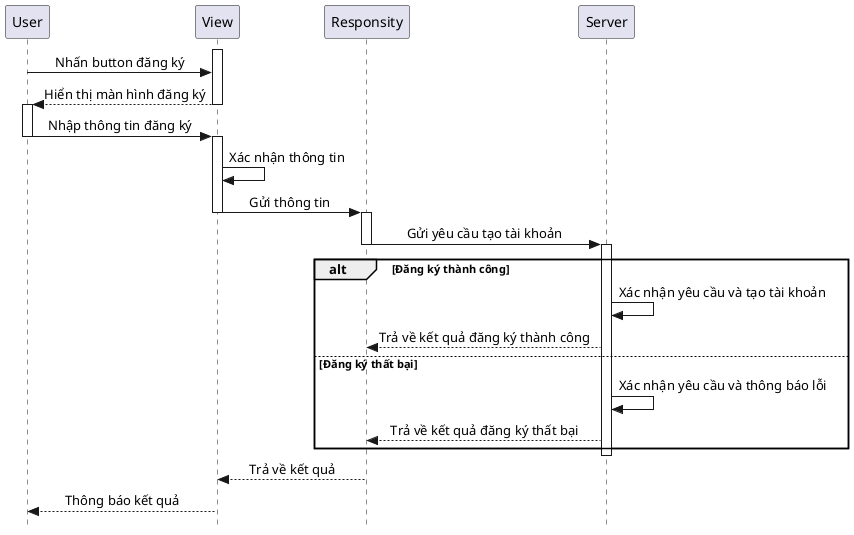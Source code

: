 @startuml RegisterSequence
skinparam style strictuml
skinparam SequenceMessageAlignment center

participant User
participant View
participant Responsity
participant Server

activate View
User -> View: Nhấn button đăng ký
View --> User: Hiển thị màn hình đăng ký
deactivate View

activate User
User -> View: Nhập thông tin đăng ký
deactivate User

activate View
View -> View: Xác nhận thông tin
View -> Responsity: Gửi thông tin
deactivate View

activate Responsity
Responsity -> Server: Gửi yêu cầu tạo tài khoản
deactivate Responsity

activate Server

alt Đăng ký thành công
    Server -> Server: Xác nhận yêu cầu và tạo tài khoản
    Server --> Responsity: Trả về kết quả đăng ký thành công
else Đăng ký thất bại
    Server -> Server: Xác nhận yêu cầu và thông báo lỗi
    Server --> Responsity: Trả về kết quả đăng ký thất bại
end

deactivate Server 

Responsity --> View: Trả về kết quả
View --> User: Thông báo kết quả

@enduml

